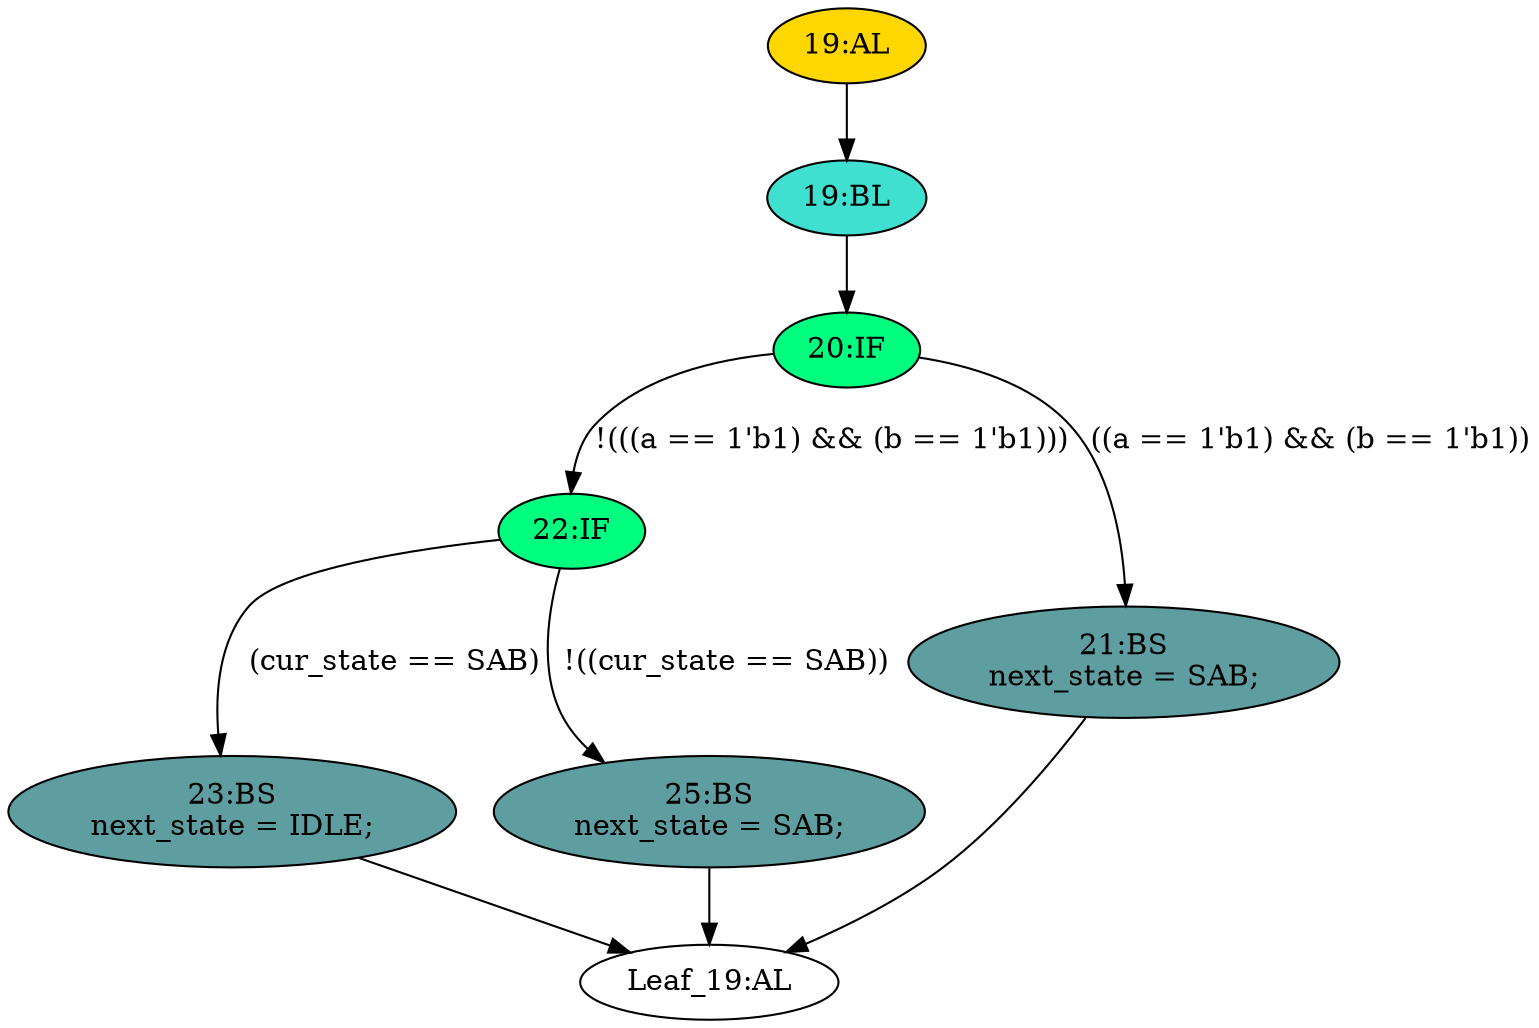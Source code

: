 strict digraph "" {
	node [label="\N"];
	"23:BS"	[ast="<pyverilog.vparser.ast.BlockingSubstitution object at 0x7fd7d2be58d0>",
		fillcolor=cadetblue,
		label="23:BS
next_state = IDLE;",
		statements="[<pyverilog.vparser.ast.BlockingSubstitution object at 0x7fd7d2be58d0>]",
		style=filled,
		typ=BlockingSubstitution];
	"Leaf_19:AL"	[def_var="['next_state']",
		label="Leaf_19:AL"];
	"23:BS" -> "Leaf_19:AL"	[cond="[]",
		lineno=None];
	"22:IF"	[ast="<pyverilog.vparser.ast.IfStatement object at 0x7fd7d2be5cd0>",
		fillcolor=springgreen,
		label="22:IF",
		statements="[]",
		style=filled,
		typ=IfStatement];
	"22:IF" -> "23:BS"	[cond="['cur_state', 'SAB']",
		label="(cur_state == SAB)",
		lineno=22];
	"25:BS"	[ast="<pyverilog.vparser.ast.BlockingSubstitution object at 0x7fd7d2be5d50>",
		fillcolor=cadetblue,
		label="25:BS
next_state = SAB;",
		statements="[<pyverilog.vparser.ast.BlockingSubstitution object at 0x7fd7d2be5d50>]",
		style=filled,
		typ=BlockingSubstitution];
	"22:IF" -> "25:BS"	[cond="['cur_state', 'SAB']",
		label="!((cur_state == SAB))",
		lineno=22];
	"19:BL"	[ast="<pyverilog.vparser.ast.Block object at 0x7fd7d2be5f90>",
		fillcolor=turquoise,
		label="19:BL",
		statements="[]",
		style=filled,
		typ=Block];
	"20:IF"	[ast="<pyverilog.vparser.ast.IfStatement object at 0x7fd7d2be5fd0>",
		fillcolor=springgreen,
		label="20:IF",
		statements="[]",
		style=filled,
		typ=IfStatement];
	"19:BL" -> "20:IF"	[cond="[]",
		lineno=None];
	"25:BS" -> "Leaf_19:AL"	[cond="[]",
		lineno=None];
	"19:AL"	[ast="<pyverilog.vparser.ast.Always object at 0x7fd7d2bc5350>",
		clk_sens=False,
		fillcolor=gold,
		label="19:AL",
		sens="['a', 'b']",
		statements="[]",
		style=filled,
		typ=Always,
		use_var="['a', 'cur_state', 'b', 'SAB']"];
	"19:AL" -> "19:BL"	[cond="[]",
		lineno=None];
	"20:IF" -> "22:IF"	[cond="['a', 'b']",
		label="!(((a == 1'b1) && (b == 1'b1)))",
		lineno=20];
	"21:BS"	[ast="<pyverilog.vparser.ast.BlockingSubstitution object at 0x7fd7d2bc5050>",
		fillcolor=cadetblue,
		label="21:BS
next_state = SAB;",
		statements="[<pyverilog.vparser.ast.BlockingSubstitution object at 0x7fd7d2bc5050>]",
		style=filled,
		typ=BlockingSubstitution];
	"20:IF" -> "21:BS"	[cond="['a', 'b']",
		label="((a == 1'b1) && (b == 1'b1))",
		lineno=20];
	"21:BS" -> "Leaf_19:AL"	[cond="[]",
		lineno=None];
}
